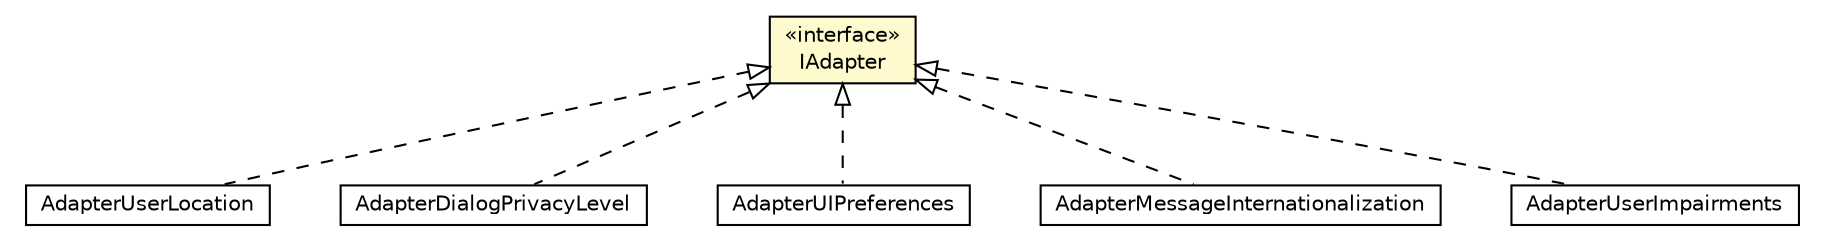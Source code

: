 #!/usr/local/bin/dot
#
# Class diagram 
# Generated by UMLGraph version R5_6-24-gf6e263 (http://www.umlgraph.org/)
#

digraph G {
	edge [fontname="Helvetica",fontsize=10,labelfontname="Helvetica",labelfontsize=10];
	node [fontname="Helvetica",fontsize=10,shape=plaintext];
	nodesep=0.25;
	ranksep=0.5;
	// org.universAAL.ui.dm.adapters.AdapterUserLocation
	c4597685 [label=<<table title="org.universAAL.ui.dm.adapters.AdapterUserLocation" border="0" cellborder="1" cellspacing="0" cellpadding="2" port="p" href="../adapters/AdapterUserLocation.html">
		<tr><td><table border="0" cellspacing="0" cellpadding="1">
<tr><td align="center" balign="center"> AdapterUserLocation </td></tr>
		</table></td></tr>
		</table>>, URL="../adapters/AdapterUserLocation.html", fontname="Helvetica", fontcolor="black", fontsize=10.0];
	// org.universAAL.ui.dm.adapters.AdapterDialogPrivacyLevel
	c4597686 [label=<<table title="org.universAAL.ui.dm.adapters.AdapterDialogPrivacyLevel" border="0" cellborder="1" cellspacing="0" cellpadding="2" port="p" href="../adapters/AdapterDialogPrivacyLevel.html">
		<tr><td><table border="0" cellspacing="0" cellpadding="1">
<tr><td align="center" balign="center"> AdapterDialogPrivacyLevel </td></tr>
		</table></td></tr>
		</table>>, URL="../adapters/AdapterDialogPrivacyLevel.html", fontname="Helvetica", fontcolor="black", fontsize=10.0];
	// org.universAAL.ui.dm.adapters.AdapterUIPreferences
	c4597687 [label=<<table title="org.universAAL.ui.dm.adapters.AdapterUIPreferences" border="0" cellborder="1" cellspacing="0" cellpadding="2" port="p" href="../adapters/AdapterUIPreferences.html">
		<tr><td><table border="0" cellspacing="0" cellpadding="1">
<tr><td align="center" balign="center"> AdapterUIPreferences </td></tr>
		</table></td></tr>
		</table>>, URL="../adapters/AdapterUIPreferences.html", fontname="Helvetica", fontcolor="black", fontsize=10.0];
	// org.universAAL.ui.dm.adapters.AdapterMessageInternationalization
	c4597688 [label=<<table title="org.universAAL.ui.dm.adapters.AdapterMessageInternationalization" border="0" cellborder="1" cellspacing="0" cellpadding="2" port="p" href="../adapters/AdapterMessageInternationalization.html">
		<tr><td><table border="0" cellspacing="0" cellpadding="1">
<tr><td align="center" balign="center"> AdapterMessageInternationalization </td></tr>
		</table></td></tr>
		</table>>, URL="../adapters/AdapterMessageInternationalization.html", fontname="Helvetica", fontcolor="black", fontsize=10.0];
	// org.universAAL.ui.dm.adapters.AdapterUserImpairments
	c4597689 [label=<<table title="org.universAAL.ui.dm.adapters.AdapterUserImpairments" border="0" cellborder="1" cellspacing="0" cellpadding="2" port="p" href="../adapters/AdapterUserImpairments.html">
		<tr><td><table border="0" cellspacing="0" cellpadding="1">
<tr><td align="center" balign="center"> AdapterUserImpairments </td></tr>
		</table></td></tr>
		</table>>, URL="../adapters/AdapterUserImpairments.html", fontname="Helvetica", fontcolor="black", fontsize=10.0];
	// org.universAAL.ui.dm.interfaces.IAdapter
	c4597704 [label=<<table title="org.universAAL.ui.dm.interfaces.IAdapter" border="0" cellborder="1" cellspacing="0" cellpadding="2" port="p" bgcolor="lemonChiffon" href="./IAdapter.html">
		<tr><td><table border="0" cellspacing="0" cellpadding="1">
<tr><td align="center" balign="center"> &#171;interface&#187; </td></tr>
<tr><td align="center" balign="center"> IAdapter </td></tr>
		</table></td></tr>
		</table>>, URL="./IAdapter.html", fontname="Helvetica", fontcolor="black", fontsize=10.0];
	//org.universAAL.ui.dm.adapters.AdapterUserLocation implements org.universAAL.ui.dm.interfaces.IAdapter
	c4597704:p -> c4597685:p [dir=back,arrowtail=empty,style=dashed];
	//org.universAAL.ui.dm.adapters.AdapterDialogPrivacyLevel implements org.universAAL.ui.dm.interfaces.IAdapter
	c4597704:p -> c4597686:p [dir=back,arrowtail=empty,style=dashed];
	//org.universAAL.ui.dm.adapters.AdapterUIPreferences implements org.universAAL.ui.dm.interfaces.IAdapter
	c4597704:p -> c4597687:p [dir=back,arrowtail=empty,style=dashed];
	//org.universAAL.ui.dm.adapters.AdapterMessageInternationalization implements org.universAAL.ui.dm.interfaces.IAdapter
	c4597704:p -> c4597688:p [dir=back,arrowtail=empty,style=dashed];
	//org.universAAL.ui.dm.adapters.AdapterUserImpairments implements org.universAAL.ui.dm.interfaces.IAdapter
	c4597704:p -> c4597689:p [dir=back,arrowtail=empty,style=dashed];
}

